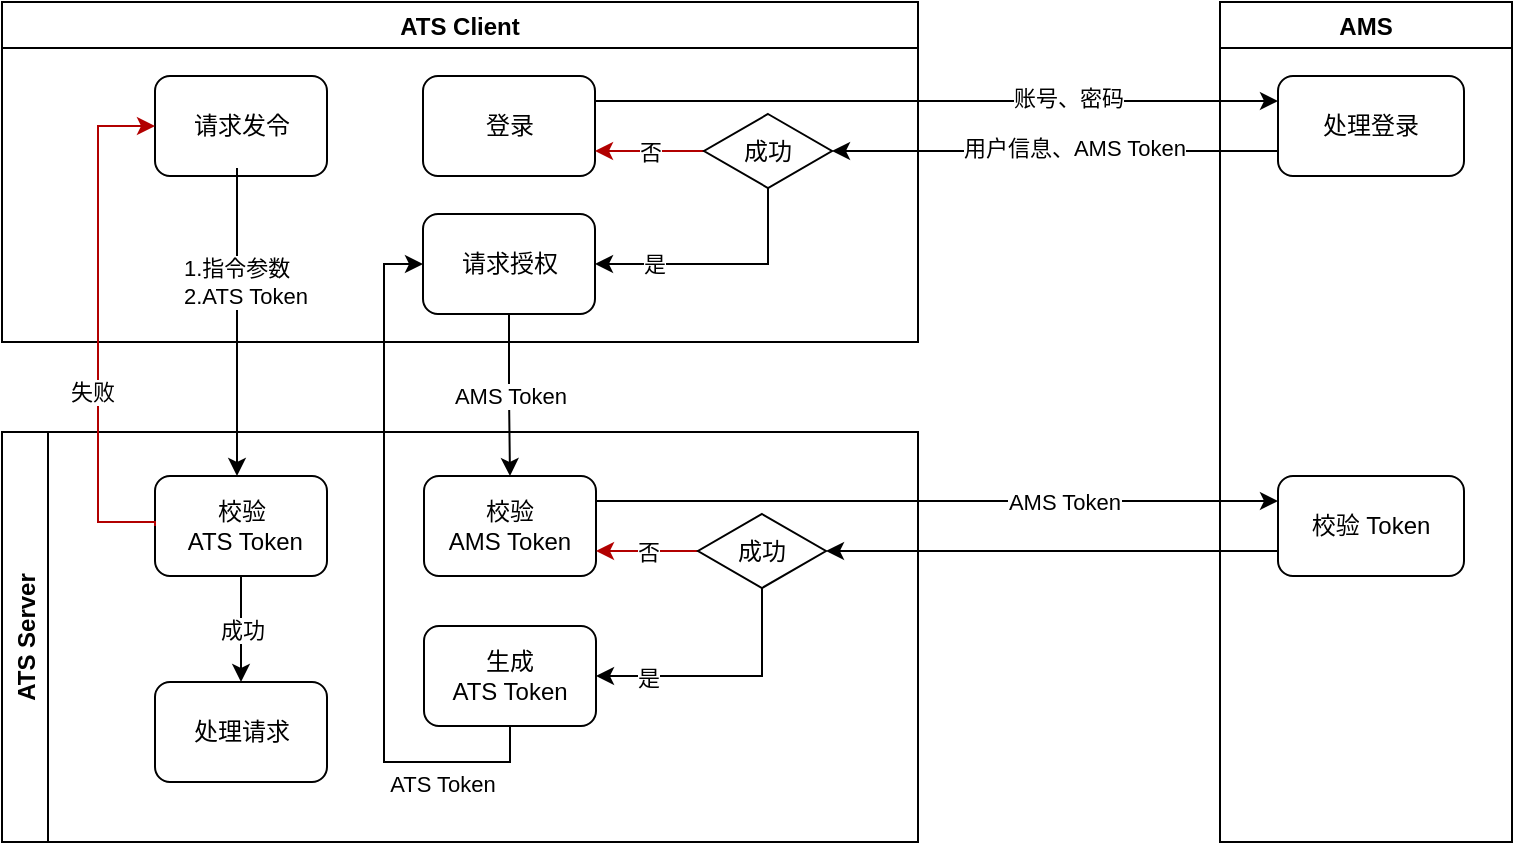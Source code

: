<mxfile version="17.2.4" type="github">
  <diagram id="XbOKaqfH4eZdRzvgGnbF" name="Page-1">
    <mxGraphModel dx="922" dy="514" grid="1" gridSize="10" guides="1" tooltips="1" connect="1" arrows="1" fold="1" page="1" pageScale="1" pageWidth="827" pageHeight="1169" math="0" shadow="0">
      <root>
        <mxCell id="0" />
        <mxCell id="1" parent="0" />
        <mxCell id="rXvFDF5TVlSO3VW0NlAG-10" value="ATS Server" style="swimlane;horizontal=0;" parent="1" vertex="1">
          <mxGeometry x="52" y="235" width="458" height="205" as="geometry">
            <mxRectangle x="340" y="130" width="30" height="80" as="alternateBounds" />
          </mxGeometry>
        </mxCell>
        <mxCell id="rXvFDF5TVlSO3VW0NlAG-57" value="成功" style="edgeStyle=orthogonalEdgeStyle;rounded=0;orthogonalLoop=1;jettySize=auto;html=1;exitX=0.5;exitY=1;exitDx=0;exitDy=0;entryX=0.5;entryY=0;entryDx=0;entryDy=0;" parent="rXvFDF5TVlSO3VW0NlAG-10" source="rXvFDF5TVlSO3VW0NlAG-26" target="rXvFDF5TVlSO3VW0NlAG-36" edge="1">
          <mxGeometry relative="1" as="geometry">
            <Array as="points">
              <mxPoint x="120" y="95" />
              <mxPoint x="120" y="95" />
            </Array>
          </mxGeometry>
        </mxCell>
        <mxCell id="rXvFDF5TVlSO3VW0NlAG-36" value="处理请求" style="rounded=1;whiteSpace=wrap;html=1;" parent="rXvFDF5TVlSO3VW0NlAG-10" vertex="1">
          <mxGeometry x="76.5" y="125" width="86" height="50" as="geometry" />
        </mxCell>
        <mxCell id="mAMvdcGGfRFucHx00YFO-1" value="校验 &lt;br&gt;AMS Token" style="rounded=1;whiteSpace=wrap;html=1;" parent="rXvFDF5TVlSO3VW0NlAG-10" vertex="1">
          <mxGeometry x="211" y="22" width="86" height="50" as="geometry" />
        </mxCell>
        <mxCell id="mAMvdcGGfRFucHx00YFO-35" value="否" style="edgeStyle=orthogonalEdgeStyle;rounded=0;orthogonalLoop=1;jettySize=auto;html=1;exitX=0;exitY=0.5;exitDx=0;exitDy=0;entryX=1;entryY=0.75;entryDx=0;entryDy=0;fillColor=#e51400;strokeColor=#B20000;" parent="rXvFDF5TVlSO3VW0NlAG-10" source="mAMvdcGGfRFucHx00YFO-33" target="mAMvdcGGfRFucHx00YFO-1" edge="1">
          <mxGeometry relative="1" as="geometry" />
        </mxCell>
        <mxCell id="mAMvdcGGfRFucHx00YFO-38" style="edgeStyle=orthogonalEdgeStyle;rounded=0;orthogonalLoop=1;jettySize=auto;html=1;exitX=0.5;exitY=1;exitDx=0;exitDy=0;entryX=1;entryY=0.5;entryDx=0;entryDy=0;" parent="rXvFDF5TVlSO3VW0NlAG-10" source="mAMvdcGGfRFucHx00YFO-33" target="mAMvdcGGfRFucHx00YFO-36" edge="1">
          <mxGeometry relative="1" as="geometry" />
        </mxCell>
        <mxCell id="mAMvdcGGfRFucHx00YFO-39" value="是" style="edgeLabel;html=1;align=center;verticalAlign=middle;resizable=0;points=[];" parent="mAMvdcGGfRFucHx00YFO-38" vertex="1" connectable="0">
          <mxGeometry x="0.587" y="1" relative="1" as="geometry">
            <mxPoint as="offset" />
          </mxGeometry>
        </mxCell>
        <mxCell id="mAMvdcGGfRFucHx00YFO-33" value="成功" style="rhombus;whiteSpace=wrap;html=1;" parent="rXvFDF5TVlSO3VW0NlAG-10" vertex="1">
          <mxGeometry x="348" y="41" width="64" height="37" as="geometry" />
        </mxCell>
        <mxCell id="mAMvdcGGfRFucHx00YFO-36" value="生成 &lt;br&gt;ATS Token" style="rounded=1;whiteSpace=wrap;html=1;" parent="rXvFDF5TVlSO3VW0NlAG-10" vertex="1">
          <mxGeometry x="211" y="97" width="86" height="50" as="geometry" />
        </mxCell>
        <mxCell id="rXvFDF5TVlSO3VW0NlAG-26" value="校验&lt;br&gt;&amp;nbsp;ATS Token" style="rounded=1;whiteSpace=wrap;html=1;" parent="rXvFDF5TVlSO3VW0NlAG-10" vertex="1">
          <mxGeometry x="76.5" y="22" width="86" height="50" as="geometry" />
        </mxCell>
        <mxCell id="rXvFDF5TVlSO3VW0NlAG-14" value="AMS" style="swimlane;" parent="1" vertex="1">
          <mxGeometry x="661" y="20" width="146" height="420" as="geometry" />
        </mxCell>
        <mxCell id="rXvFDF5TVlSO3VW0NlAG-52" value="校验 Token" style="rounded=1;whiteSpace=wrap;html=1;" parent="rXvFDF5TVlSO3VW0NlAG-14" vertex="1">
          <mxGeometry x="29" y="237" width="93" height="50" as="geometry" />
        </mxCell>
        <mxCell id="mAMvdcGGfRFucHx00YFO-14" value="处理登录" style="rounded=1;whiteSpace=wrap;html=1;" parent="rXvFDF5TVlSO3VW0NlAG-14" vertex="1">
          <mxGeometry x="29" y="37" width="93" height="50" as="geometry" />
        </mxCell>
        <mxCell id="rXvFDF5TVlSO3VW0NlAG-50" value="ATS Client" style="swimlane;" parent="1" vertex="1">
          <mxGeometry x="52" y="20" width="458" height="170" as="geometry" />
        </mxCell>
        <mxCell id="rXvFDF5TVlSO3VW0NlAG-51" value="登录" style="rounded=1;whiteSpace=wrap;html=1;" parent="rXvFDF5TVlSO3VW0NlAG-50" vertex="1">
          <mxGeometry x="210.5" y="37" width="86" height="50" as="geometry" />
        </mxCell>
        <mxCell id="rXvFDF5TVlSO3VW0NlAG-55" value="请求发令" style="rounded=1;whiteSpace=wrap;html=1;" parent="rXvFDF5TVlSO3VW0NlAG-50" vertex="1">
          <mxGeometry x="76.5" y="37" width="86" height="50" as="geometry" />
        </mxCell>
        <mxCell id="mAMvdcGGfRFucHx00YFO-22" value="否" style="edgeStyle=orthogonalEdgeStyle;rounded=0;orthogonalLoop=1;jettySize=auto;html=1;exitX=0;exitY=0.5;exitDx=0;exitDy=0;entryX=1;entryY=0.75;entryDx=0;entryDy=0;fillColor=#e51400;strokeColor=#B20000;" parent="rXvFDF5TVlSO3VW0NlAG-50" source="mAMvdcGGfRFucHx00YFO-21" target="rXvFDF5TVlSO3VW0NlAG-51" edge="1">
          <mxGeometry relative="1" as="geometry" />
        </mxCell>
        <mxCell id="mAMvdcGGfRFucHx00YFO-24" style="edgeStyle=orthogonalEdgeStyle;rounded=0;orthogonalLoop=1;jettySize=auto;html=1;exitX=0.5;exitY=1;exitDx=0;exitDy=0;entryX=1;entryY=0.5;entryDx=0;entryDy=0;" parent="rXvFDF5TVlSO3VW0NlAG-50" source="mAMvdcGGfRFucHx00YFO-21" target="mAMvdcGGfRFucHx00YFO-23" edge="1">
          <mxGeometry relative="1" as="geometry" />
        </mxCell>
        <mxCell id="mAMvdcGGfRFucHx00YFO-25" value="是" style="edgeLabel;html=1;align=center;verticalAlign=middle;resizable=0;points=[];" parent="mAMvdcGGfRFucHx00YFO-24" vertex="1" connectable="0">
          <mxGeometry x="0.535" relative="1" as="geometry">
            <mxPoint as="offset" />
          </mxGeometry>
        </mxCell>
        <mxCell id="mAMvdcGGfRFucHx00YFO-21" value="成功" style="rhombus;whiteSpace=wrap;html=1;" parent="rXvFDF5TVlSO3VW0NlAG-50" vertex="1">
          <mxGeometry x="351" y="56" width="64" height="37" as="geometry" />
        </mxCell>
        <mxCell id="mAMvdcGGfRFucHx00YFO-23" value="请求授权" style="rounded=1;whiteSpace=wrap;html=1;" parent="rXvFDF5TVlSO3VW0NlAG-50" vertex="1">
          <mxGeometry x="210.5" y="106" width="86" height="50" as="geometry" />
        </mxCell>
        <mxCell id="rXvFDF5TVlSO3VW0NlAG-53" value="AMS Token" style="edgeStyle=orthogonalEdgeStyle;rounded=0;orthogonalLoop=1;jettySize=auto;html=1;exitX=1;exitY=0.25;exitDx=0;exitDy=0;entryX=0;entryY=0.25;entryDx=0;entryDy=0;" parent="1" source="mAMvdcGGfRFucHx00YFO-1" target="rXvFDF5TVlSO3VW0NlAG-52" edge="1">
          <mxGeometry x="0.373" relative="1" as="geometry">
            <mxPoint x="215.5" y="65.5" as="sourcePoint" />
            <mxPoint x="562" y="65.5" as="targetPoint" />
            <Array as="points">
              <mxPoint x="590" y="270" />
              <mxPoint x="590" y="270" />
            </Array>
            <mxPoint as="offset" />
          </mxGeometry>
        </mxCell>
        <mxCell id="rXvFDF5TVlSO3VW0NlAG-65" value="1.指令参数&lt;br&gt;2.ATS Token" style="edgeStyle=orthogonalEdgeStyle;rounded=0;orthogonalLoop=1;jettySize=auto;html=1;exitX=0.5;exitY=1;exitDx=0;exitDy=0;entryX=0.5;entryY=0;entryDx=0;entryDy=0;strokeColor=#000000;align=left;" parent="1" edge="1">
          <mxGeometry x="-0.26" y="-29" relative="1" as="geometry">
            <mxPoint x="169.5" y="103" as="sourcePoint" />
            <mxPoint x="169.5" y="257" as="targetPoint" />
            <mxPoint as="offset" />
          </mxGeometry>
        </mxCell>
        <mxCell id="mAMvdcGGfRFucHx00YFO-15" style="edgeStyle=orthogonalEdgeStyle;rounded=0;orthogonalLoop=1;jettySize=auto;html=1;exitX=1;exitY=0.25;exitDx=0;exitDy=0;entryX=0;entryY=0.25;entryDx=0;entryDy=0;" parent="1" source="rXvFDF5TVlSO3VW0NlAG-51" target="mAMvdcGGfRFucHx00YFO-14" edge="1">
          <mxGeometry relative="1" as="geometry" />
        </mxCell>
        <mxCell id="mAMvdcGGfRFucHx00YFO-18" value="账号、密码" style="edgeLabel;html=1;align=center;verticalAlign=middle;resizable=0;points=[];" parent="mAMvdcGGfRFucHx00YFO-15" vertex="1" connectable="0">
          <mxGeometry x="0.099" y="2" relative="1" as="geometry">
            <mxPoint x="49" as="offset" />
          </mxGeometry>
        </mxCell>
        <mxCell id="mAMvdcGGfRFucHx00YFO-17" style="edgeStyle=orthogonalEdgeStyle;rounded=0;orthogonalLoop=1;jettySize=auto;html=1;exitX=0;exitY=0.75;exitDx=0;exitDy=0;" parent="1" source="mAMvdcGGfRFucHx00YFO-14" target="mAMvdcGGfRFucHx00YFO-21" edge="1">
          <mxGeometry relative="1" as="geometry" />
        </mxCell>
        <mxCell id="mAMvdcGGfRFucHx00YFO-19" value="用户信息、AMS Token" style="edgeLabel;html=1;align=center;verticalAlign=middle;resizable=0;points=[];" parent="mAMvdcGGfRFucHx00YFO-17" vertex="1" connectable="0">
          <mxGeometry x="-0.117" y="-2" relative="1" as="geometry">
            <mxPoint x="-4" as="offset" />
          </mxGeometry>
        </mxCell>
        <mxCell id="mAMvdcGGfRFucHx00YFO-31" style="edgeStyle=orthogonalEdgeStyle;rounded=0;orthogonalLoop=1;jettySize=auto;html=1;exitX=0;exitY=0.5;exitDx=0;exitDy=0;entryX=0;entryY=0.5;entryDx=0;entryDy=0;fillColor=#e51400;strokeColor=#B20000;" parent="1" source="rXvFDF5TVlSO3VW0NlAG-26" target="rXvFDF5TVlSO3VW0NlAG-55" edge="1">
          <mxGeometry relative="1" as="geometry">
            <Array as="points">
              <mxPoint x="129" y="280" />
              <mxPoint x="100" y="280" />
              <mxPoint x="100" y="82" />
            </Array>
          </mxGeometry>
        </mxCell>
        <mxCell id="mAMvdcGGfRFucHx00YFO-32" value="失败" style="edgeLabel;html=1;align=center;verticalAlign=middle;resizable=0;points=[];" parent="mAMvdcGGfRFucHx00YFO-31" vertex="1" connectable="0">
          <mxGeometry x="-0.368" y="4" relative="1" as="geometry">
            <mxPoint x="1" y="-15" as="offset" />
          </mxGeometry>
        </mxCell>
        <mxCell id="mAMvdcGGfRFucHx00YFO-34" style="edgeStyle=orthogonalEdgeStyle;rounded=0;orthogonalLoop=1;jettySize=auto;html=1;exitX=0;exitY=0.75;exitDx=0;exitDy=0;entryX=1;entryY=0.5;entryDx=0;entryDy=0;" parent="1" source="rXvFDF5TVlSO3VW0NlAG-52" target="mAMvdcGGfRFucHx00YFO-33" edge="1">
          <mxGeometry relative="1" as="geometry" />
        </mxCell>
        <mxCell id="mAMvdcGGfRFucHx00YFO-40" value="AMS Token" style="edgeStyle=orthogonalEdgeStyle;rounded=0;orthogonalLoop=1;jettySize=auto;html=1;exitX=0.5;exitY=1;exitDx=0;exitDy=0;entryX=0.5;entryY=0;entryDx=0;entryDy=0;" parent="1" source="mAMvdcGGfRFucHx00YFO-23" target="mAMvdcGGfRFucHx00YFO-1" edge="1">
          <mxGeometry relative="1" as="geometry" />
        </mxCell>
        <mxCell id="mAMvdcGGfRFucHx00YFO-43" style="edgeStyle=orthogonalEdgeStyle;rounded=0;orthogonalLoop=1;jettySize=auto;html=1;exitX=0.5;exitY=1;exitDx=0;exitDy=0;entryX=0;entryY=0.5;entryDx=0;entryDy=0;" parent="1" source="mAMvdcGGfRFucHx00YFO-36" target="mAMvdcGGfRFucHx00YFO-23" edge="1">
          <mxGeometry relative="1" as="geometry">
            <Array as="points">
              <mxPoint x="306" y="400" />
              <mxPoint x="243" y="400" />
              <mxPoint x="243" y="151" />
            </Array>
          </mxGeometry>
        </mxCell>
        <mxCell id="mAMvdcGGfRFucHx00YFO-44" value="ATS Token" style="edgeLabel;html=1;align=center;verticalAlign=middle;resizable=0;points=[];" parent="mAMvdcGGfRFucHx00YFO-43" vertex="1" connectable="0">
          <mxGeometry x="-0.574" relative="1" as="geometry">
            <mxPoint x="22" y="11" as="offset" />
          </mxGeometry>
        </mxCell>
      </root>
    </mxGraphModel>
  </diagram>
</mxfile>

